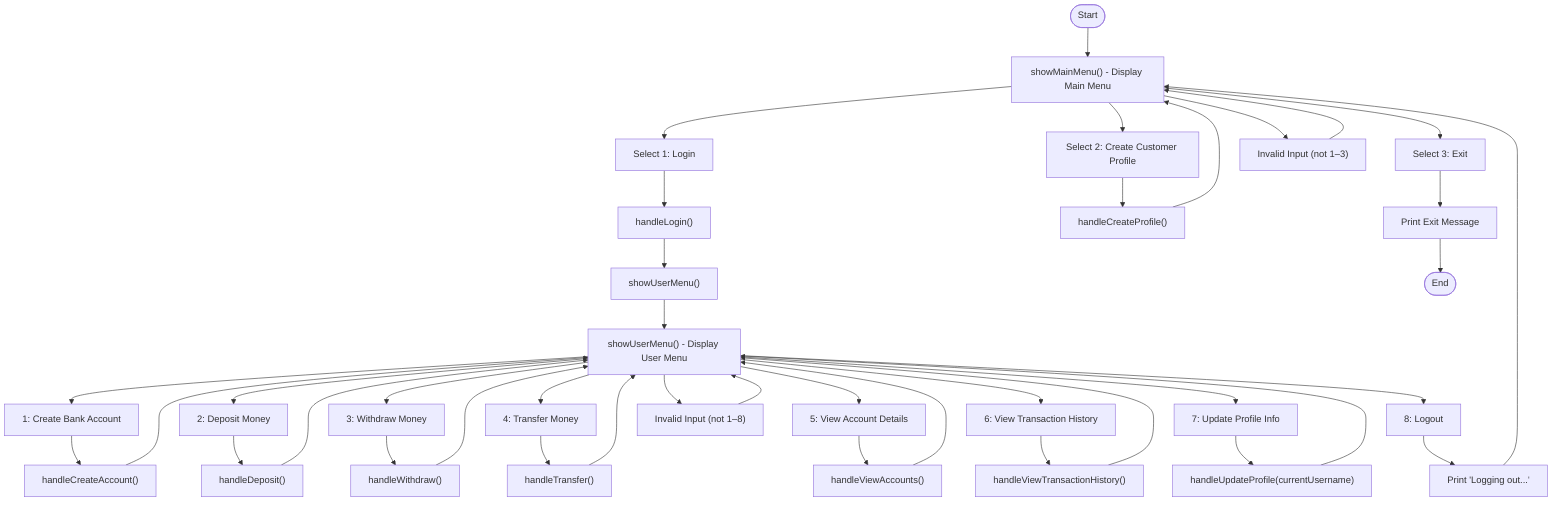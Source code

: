 ---
config:
  layout: dagre
---
flowchart TD
    Start(["Start"]) --> ShowMainMenu["showMainMenu() - Display Main Menu"]
    ShowMainMenu --> Choice1["Select 1: Login"] & Choice2["Select 2: Create Customer Profile"] & Choice3["Select 3: Exit"] & InvalidMain["Invalid Input (not 1–3)"]
    Choice1 --> HandleLogin["handleLogin()"]
    HandleLogin --> ShowUserMenu["showUserMenu()"]
    Choice2 --> HandleCreateProfile["handleCreateProfile()"]
    HandleCreateProfile --> ShowMainMenu
    Choice3 --> ExitMsg["Print Exit Message"]
    ExitMsg --> End(["End"])
    InvalidMain --> ShowMainMenu
    ShowUserMenu --> DisplayUser["showUserMenu() - Display User Menu"]
    DisplayUser --> UC1["1: Create Bank Account"] & UC2["2: Deposit Money"] & UC3["3: Withdraw Money"] & UC4["4: Transfer Money"] & UC5["5: View Account Details"] & UC6["6: View Transaction History"] & UC7["7: Update Profile Info"] & UC8["8: Logout"] & InvalidUser["Invalid Input (not 1–8)"]
    UC1 --> HandleCreateAccount["handleCreateAccount()"]
    HandleCreateAccount --> DisplayUser
    UC2 --> HandleDeposit["handleDeposit()"]
    HandleDeposit --> DisplayUser
    UC3 --> HandleWithdraw["handleWithdraw()"]
    HandleWithdraw --> DisplayUser
    UC4 --> HandleTransfer["handleTransfer()"]
    HandleTransfer --> DisplayUser
    UC5 --> HandleViewAccounts["handleViewAccounts()"]
    HandleViewAccounts --> DisplayUser
    UC6 --> HandleTransactionHistory["handleViewTransactionHistory()"]
    HandleTransactionHistory --> DisplayUser
    UC7 --> HandleUpdateProfile["handleUpdateProfile(currentUsername)"]
    HandleUpdateProfile --> DisplayUser
    UC8 --> LogoutMsg@{ label: "Print 'Logging out...'" }
    LogoutMsg --> ShowMainMenu
    InvalidUser --> DisplayUser
    LogoutMsg@{ shape: rect}